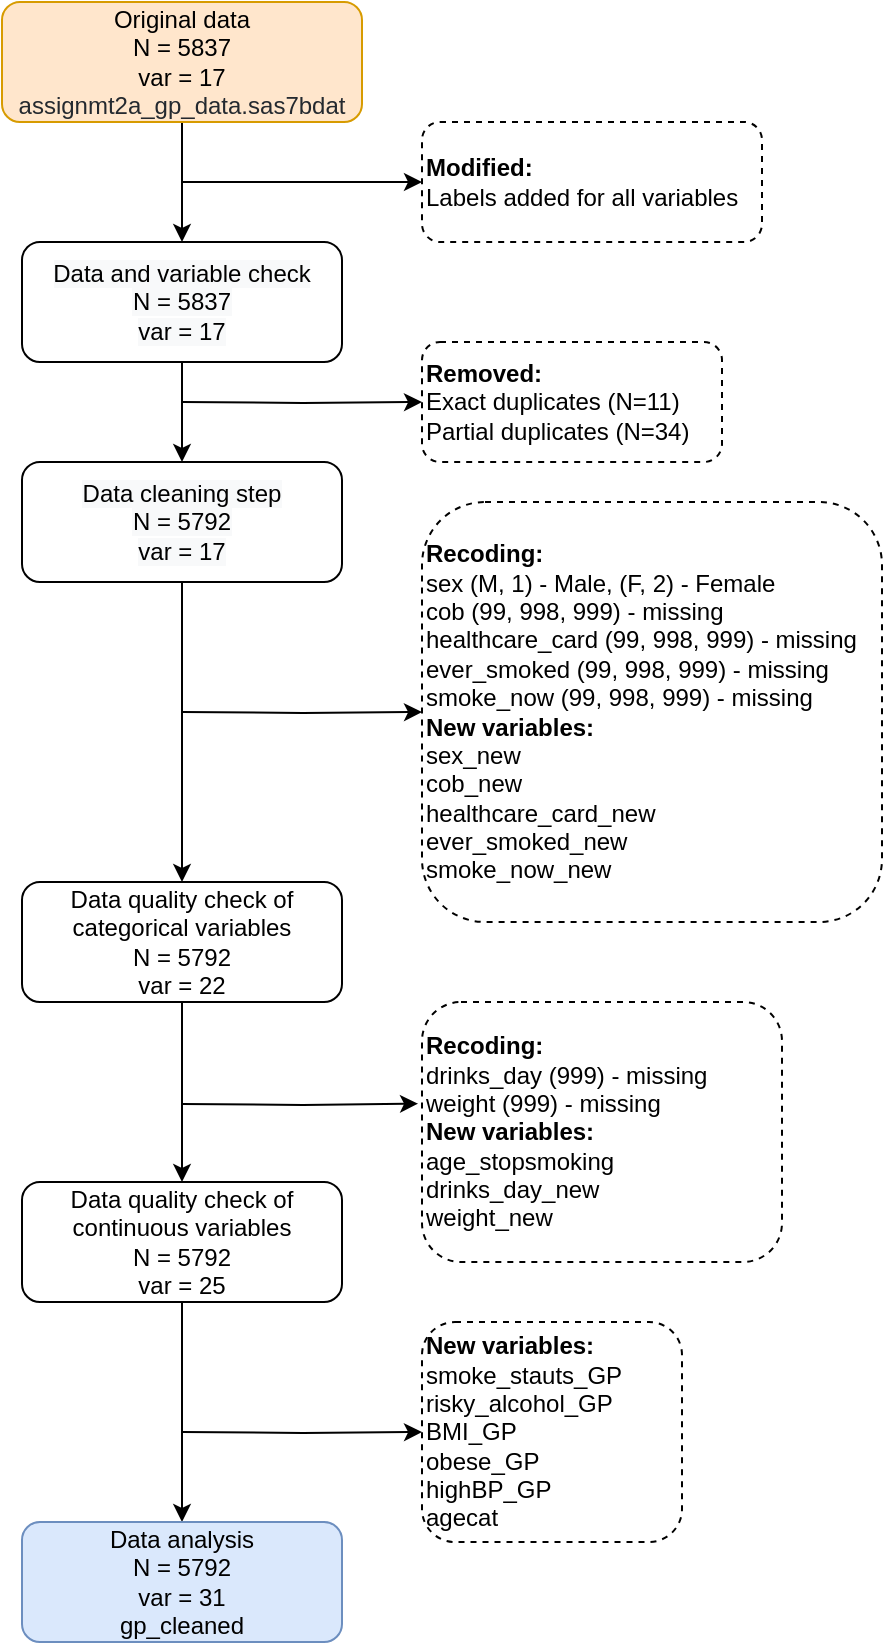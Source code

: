 <mxfile version="15.5.7" type="github"><diagram id="m5-1FbJo9VGhAsqWckrM" name="Page-1"><mxGraphModel dx="786" dy="1495" grid="1" gridSize="10" guides="1" tooltips="1" connect="1" arrows="1" fold="1" page="1" pageScale="1" pageWidth="850" pageHeight="1100" math="0" shadow="0"><root><mxCell id="0"/><mxCell id="1" parent="0"/><mxCell id="c_Lt5EDoPZAsSKQwPaF0-5" value="" style="edgeStyle=orthogonalEdgeStyle;rounded=0;orthogonalLoop=1;jettySize=auto;html=1;" parent="1" edge="1"><mxGeometry relative="1" as="geometry"><mxPoint x="400" y="160" as="sourcePoint"/><mxPoint x="400" y="210" as="targetPoint"/></mxGeometry></mxCell><mxCell id="c_Lt5EDoPZAsSKQwPaF0-12" value="" style="edgeStyle=orthogonalEdgeStyle;rounded=0;orthogonalLoop=1;jettySize=auto;html=1;entryX=0.5;entryY=0;entryDx=0;entryDy=0;" parent="1" source="c_Lt5EDoPZAsSKQwPaF0-6" edge="1"><mxGeometry relative="1" as="geometry"><mxPoint x="400" y="100" as="targetPoint"/><Array as="points"/></mxGeometry></mxCell><mxCell id="c_Lt5EDoPZAsSKQwPaF0-6" value="&lt;span&gt;Original data&lt;/span&gt;&lt;br&gt;&lt;span&gt;N = 5837&lt;/span&gt;&lt;br&gt;&lt;span&gt;var = 17&lt;/span&gt;&lt;br&gt;&lt;font color=&quot;#24292f&quot;&gt;assignmt2a_gp_data.sas7bdat&lt;/font&gt;" style="rounded=1;whiteSpace=wrap;html=1;fillColor=#ffe6cc;strokeColor=#d79b00;" parent="1" vertex="1"><mxGeometry x="310" y="-20" width="180" height="60" as="geometry"/></mxCell><mxCell id="c_Lt5EDoPZAsSKQwPaF0-15" value="" style="edgeStyle=orthogonalEdgeStyle;rounded=0;orthogonalLoop=1;jettySize=auto;html=1;entryX=0;entryY=0.5;entryDx=0;entryDy=0;" parent="1" target="c_Lt5EDoPZAsSKQwPaF0-13" edge="1"><mxGeometry relative="1" as="geometry"><mxPoint x="400" y="80" as="sourcePoint"/><mxPoint x="300" y="80" as="targetPoint"/><Array as="points"><mxPoint x="400" y="70"/><mxPoint x="510" y="70"/></Array></mxGeometry></mxCell><mxCell id="c_Lt5EDoPZAsSKQwPaF0-13" value="&lt;div&gt;&lt;b&gt;Modified:&lt;/b&gt;&lt;/div&gt;&lt;div&gt;&lt;span&gt;Labels added for all variables&amp;nbsp;&lt;/span&gt;&lt;/div&gt;" style="rounded=1;whiteSpace=wrap;html=1;dashed=1;align=left;" parent="1" vertex="1"><mxGeometry x="520" y="40" width="170" height="60" as="geometry"/></mxCell><mxCell id="c_Lt5EDoPZAsSKQwPaF0-16" value="&lt;span style=&quot;color: rgb(0 , 0 , 0) ; font-family: &amp;#34;helvetica&amp;#34; ; font-size: 12px ; font-style: normal ; font-weight: 400 ; letter-spacing: normal ; text-indent: 0px ; text-transform: none ; word-spacing: 0px ; background-color: rgb(248 , 249 , 250) ; display: inline ; float: none&quot;&gt;Data and variable check&lt;/span&gt;&lt;br style=&quot;color: rgb(0 , 0 , 0) ; font-family: &amp;#34;helvetica&amp;#34; ; font-size: 12px ; font-style: normal ; font-weight: 400 ; letter-spacing: normal ; text-indent: 0px ; text-transform: none ; word-spacing: 0px ; background-color: rgb(248 , 249 , 250)&quot;&gt;&lt;span style=&quot;color: rgb(0 , 0 , 0) ; font-family: &amp;#34;helvetica&amp;#34; ; font-size: 12px ; font-style: normal ; font-weight: 400 ; letter-spacing: normal ; text-indent: 0px ; text-transform: none ; word-spacing: 0px ; background-color: rgb(248 , 249 , 250) ; display: inline ; float: none&quot;&gt;N = 5837&lt;/span&gt;&lt;br style=&quot;color: rgb(0 , 0 , 0) ; font-family: &amp;#34;helvetica&amp;#34; ; font-size: 12px ; font-style: normal ; font-weight: 400 ; letter-spacing: normal ; text-indent: 0px ; text-transform: none ; word-spacing: 0px ; background-color: rgb(248 , 249 , 250)&quot;&gt;&lt;span style=&quot;color: rgb(0 , 0 , 0) ; font-family: &amp;#34;helvetica&amp;#34; ; font-size: 12px ; font-style: normal ; font-weight: 400 ; letter-spacing: normal ; text-indent: 0px ; text-transform: none ; word-spacing: 0px ; background-color: rgb(248 , 249 , 250) ; display: inline ; float: none&quot;&gt;var = 17&lt;/span&gt;" style="rounded=1;whiteSpace=wrap;html=1;align=center;" parent="1" vertex="1"><mxGeometry x="320" y="100" width="160" height="60" as="geometry"/></mxCell><mxCell id="c_Lt5EDoPZAsSKQwPaF0-21" value="" style="edgeStyle=orthogonalEdgeStyle;rounded=0;orthogonalLoop=1;jettySize=auto;html=1;" parent="1" source="c_Lt5EDoPZAsSKQwPaF0-17" target="c_Lt5EDoPZAsSKQwPaF0-20" edge="1"><mxGeometry relative="1" as="geometry"/></mxCell><mxCell id="c_Lt5EDoPZAsSKQwPaF0-17" value="&lt;span style=&quot;color: rgb(0 , 0 , 0) ; font-family: &amp;#34;helvetica&amp;#34; ; font-size: 12px ; font-style: normal ; font-weight: 400 ; letter-spacing: normal ; text-align: center ; text-indent: 0px ; text-transform: none ; word-spacing: 0px ; background-color: rgb(248 , 249 , 250) ; display: inline ; float: none&quot;&gt;Data cleaning step&lt;/span&gt;&lt;br style=&quot;color: rgb(0 , 0 , 0) ; font-family: &amp;#34;helvetica&amp;#34; ; font-size: 12px ; font-style: normal ; font-weight: 400 ; letter-spacing: normal ; text-align: center ; text-indent: 0px ; text-transform: none ; word-spacing: 0px ; background-color: rgb(248 , 249 , 250)&quot;&gt;&lt;span style=&quot;color: rgb(0 , 0 , 0) ; font-family: &amp;#34;helvetica&amp;#34; ; font-size: 12px ; font-style: normal ; font-weight: 400 ; letter-spacing: normal ; text-align: center ; text-indent: 0px ; text-transform: none ; word-spacing: 0px ; background-color: rgb(248 , 249 , 250) ; display: inline ; float: none&quot;&gt;N = 5792&lt;/span&gt;&lt;br style=&quot;color: rgb(0 , 0 , 0) ; font-family: &amp;#34;helvetica&amp;#34; ; font-size: 12px ; font-style: normal ; font-weight: 400 ; letter-spacing: normal ; text-align: center ; text-indent: 0px ; text-transform: none ; word-spacing: 0px ; background-color: rgb(248 , 249 , 250)&quot;&gt;&lt;span style=&quot;color: rgb(0 , 0 , 0) ; font-family: &amp;#34;helvetica&amp;#34; ; font-size: 12px ; font-style: normal ; font-weight: 400 ; letter-spacing: normal ; text-align: center ; text-indent: 0px ; text-transform: none ; word-spacing: 0px ; background-color: rgb(248 , 249 , 250) ; display: inline ; float: none&quot;&gt;var = 17&lt;/span&gt;" style="rounded=1;whiteSpace=wrap;html=1;align=center;" parent="1" vertex="1"><mxGeometry x="320" y="210" width="160" height="60" as="geometry"/></mxCell><mxCell id="c_Lt5EDoPZAsSKQwPaF0-19" value="" style="edgeStyle=orthogonalEdgeStyle;rounded=0;orthogonalLoop=1;jettySize=auto;html=1;entryX=0;entryY=0.5;entryDx=0;entryDy=0;" parent="1" target="c_Lt5EDoPZAsSKQwPaF0-18" edge="1"><mxGeometry relative="1" as="geometry"><mxPoint x="400" y="180" as="sourcePoint"/><mxPoint x="400" y="180" as="targetPoint"/></mxGeometry></mxCell><mxCell id="c_Lt5EDoPZAsSKQwPaF0-18" value="&lt;b&gt;Removed:&lt;/b&gt;&lt;br&gt;Exact duplicates (N=11)&lt;br&gt;Partial duplicates (N=34)" style="rounded=1;whiteSpace=wrap;html=1;align=left;dashed=1;" parent="1" vertex="1"><mxGeometry x="520" y="150" width="150" height="60" as="geometry"/></mxCell><mxCell id="c_Lt5EDoPZAsSKQwPaF0-26" value="" style="edgeStyle=orthogonalEdgeStyle;rounded=0;orthogonalLoop=1;jettySize=auto;html=1;" parent="1" source="c_Lt5EDoPZAsSKQwPaF0-20" target="c_Lt5EDoPZAsSKQwPaF0-25" edge="1"><mxGeometry relative="1" as="geometry"/></mxCell><mxCell id="c_Lt5EDoPZAsSKQwPaF0-20" value="Data quality check of categorical variables&lt;br&gt;N = 5792&lt;br&gt;var = 22" style="whiteSpace=wrap;html=1;rounded=1;" parent="1" vertex="1"><mxGeometry x="320" y="420" width="160" height="60" as="geometry"/></mxCell><mxCell id="c_Lt5EDoPZAsSKQwPaF0-23" value="" style="edgeStyle=orthogonalEdgeStyle;rounded=0;orthogonalLoop=1;jettySize=auto;html=1;entryX=0;entryY=0.5;entryDx=0;entryDy=0;" parent="1" target="c_Lt5EDoPZAsSKQwPaF0-22" edge="1"><mxGeometry relative="1" as="geometry"><mxPoint x="400" y="335" as="sourcePoint"/></mxGeometry></mxCell><mxCell id="c_Lt5EDoPZAsSKQwPaF0-22" value="&lt;b&gt;Recoding:&lt;/b&gt;&lt;br&gt;sex (M, 1) - Male, (F, 2) - Female&lt;br&gt;cob (99, 998, 999) - missing&amp;nbsp;&lt;br&gt;healthcare_card (99, 998, 999) - missing&lt;br&gt;ever_smoked (99, 998, 999) - missing&lt;br&gt;smoke_now (99, 998, 999) - missing&lt;br&gt;&lt;b&gt;New variables:&lt;/b&gt;&lt;br&gt;sex_new&lt;br&gt;cob_new&lt;br&gt;healthcare_card_new&lt;br&gt;ever_smoked_new&lt;br&gt;smoke_now_new" style="rounded=1;whiteSpace=wrap;html=1;dashed=1;align=left;" parent="1" vertex="1"><mxGeometry x="520" y="230" width="230" height="210" as="geometry"/></mxCell><mxCell id="c_Lt5EDoPZAsSKQwPaF0-30" value="" style="edgeStyle=orthogonalEdgeStyle;rounded=0;orthogonalLoop=1;jettySize=auto;html=1;" parent="1" source="c_Lt5EDoPZAsSKQwPaF0-25" target="c_Lt5EDoPZAsSKQwPaF0-29" edge="1"><mxGeometry relative="1" as="geometry"/></mxCell><mxCell id="c_Lt5EDoPZAsSKQwPaF0-25" value="Data quality check of continuous variables&lt;br&gt;N = 5792&lt;br&gt;var = 25" style="whiteSpace=wrap;html=1;rounded=1;" parent="1" vertex="1"><mxGeometry x="320" y="570" width="160" height="60" as="geometry"/></mxCell><mxCell id="c_Lt5EDoPZAsSKQwPaF0-28" value="" style="edgeStyle=orthogonalEdgeStyle;rounded=0;orthogonalLoop=1;jettySize=auto;html=1;entryX=-0.011;entryY=0.391;entryDx=0;entryDy=0;entryPerimeter=0;" parent="1" target="c_Lt5EDoPZAsSKQwPaF0-27" edge="1"><mxGeometry relative="1" as="geometry"><mxPoint x="400" y="531" as="sourcePoint"/><mxPoint x="510" y="522" as="targetPoint"/></mxGeometry></mxCell><mxCell id="c_Lt5EDoPZAsSKQwPaF0-27" value="&lt;b&gt;Recoding:&lt;/b&gt;&lt;br&gt;drinks_day (999) - missing&lt;br&gt;weight (999) - missing&lt;br&gt;&lt;b&gt;New variables:&lt;/b&gt;&lt;br&gt;age_stopsmoking&lt;br&gt;drinks_day_new&lt;br&gt;weight_new" style="rounded=1;whiteSpace=wrap;html=1;dashed=1;align=left;" parent="1" vertex="1"><mxGeometry x="520" y="480" width="180" height="130" as="geometry"/></mxCell><mxCell id="c_Lt5EDoPZAsSKQwPaF0-29" value="Data analysis&lt;br&gt;N = 5792&lt;br&gt;var = 31&lt;br&gt;gp_cleaned" style="rounded=1;whiteSpace=wrap;html=1;align=center;fillColor=#dae8fc;strokeColor=#6c8ebf;" parent="1" vertex="1"><mxGeometry x="320" y="740" width="160" height="60" as="geometry"/></mxCell><mxCell id="c_Lt5EDoPZAsSKQwPaF0-33" value="" style="edgeStyle=orthogonalEdgeStyle;rounded=0;orthogonalLoop=1;jettySize=auto;html=1;entryX=0;entryY=0.5;entryDx=0;entryDy=0;" parent="1" target="c_Lt5EDoPZAsSKQwPaF0-31" edge="1"><mxGeometry relative="1" as="geometry"><mxPoint x="400" y="695" as="sourcePoint"/><mxPoint x="560" y="730" as="targetPoint"/></mxGeometry></mxCell><mxCell id="c_Lt5EDoPZAsSKQwPaF0-31" value="&lt;b&gt;New variables:&lt;/b&gt;&lt;br&gt;smoke_stauts_GP&lt;br&gt;risky_alcohol_GP&lt;br&gt;BMI_GP&lt;br&gt;obese_GP&lt;br&gt;highBP_GP&lt;br&gt;agecat" style="rounded=1;whiteSpace=wrap;html=1;align=left;dashed=1;" parent="1" vertex="1"><mxGeometry x="520" y="640" width="130" height="110" as="geometry"/></mxCell></root></mxGraphModel></diagram></mxfile>